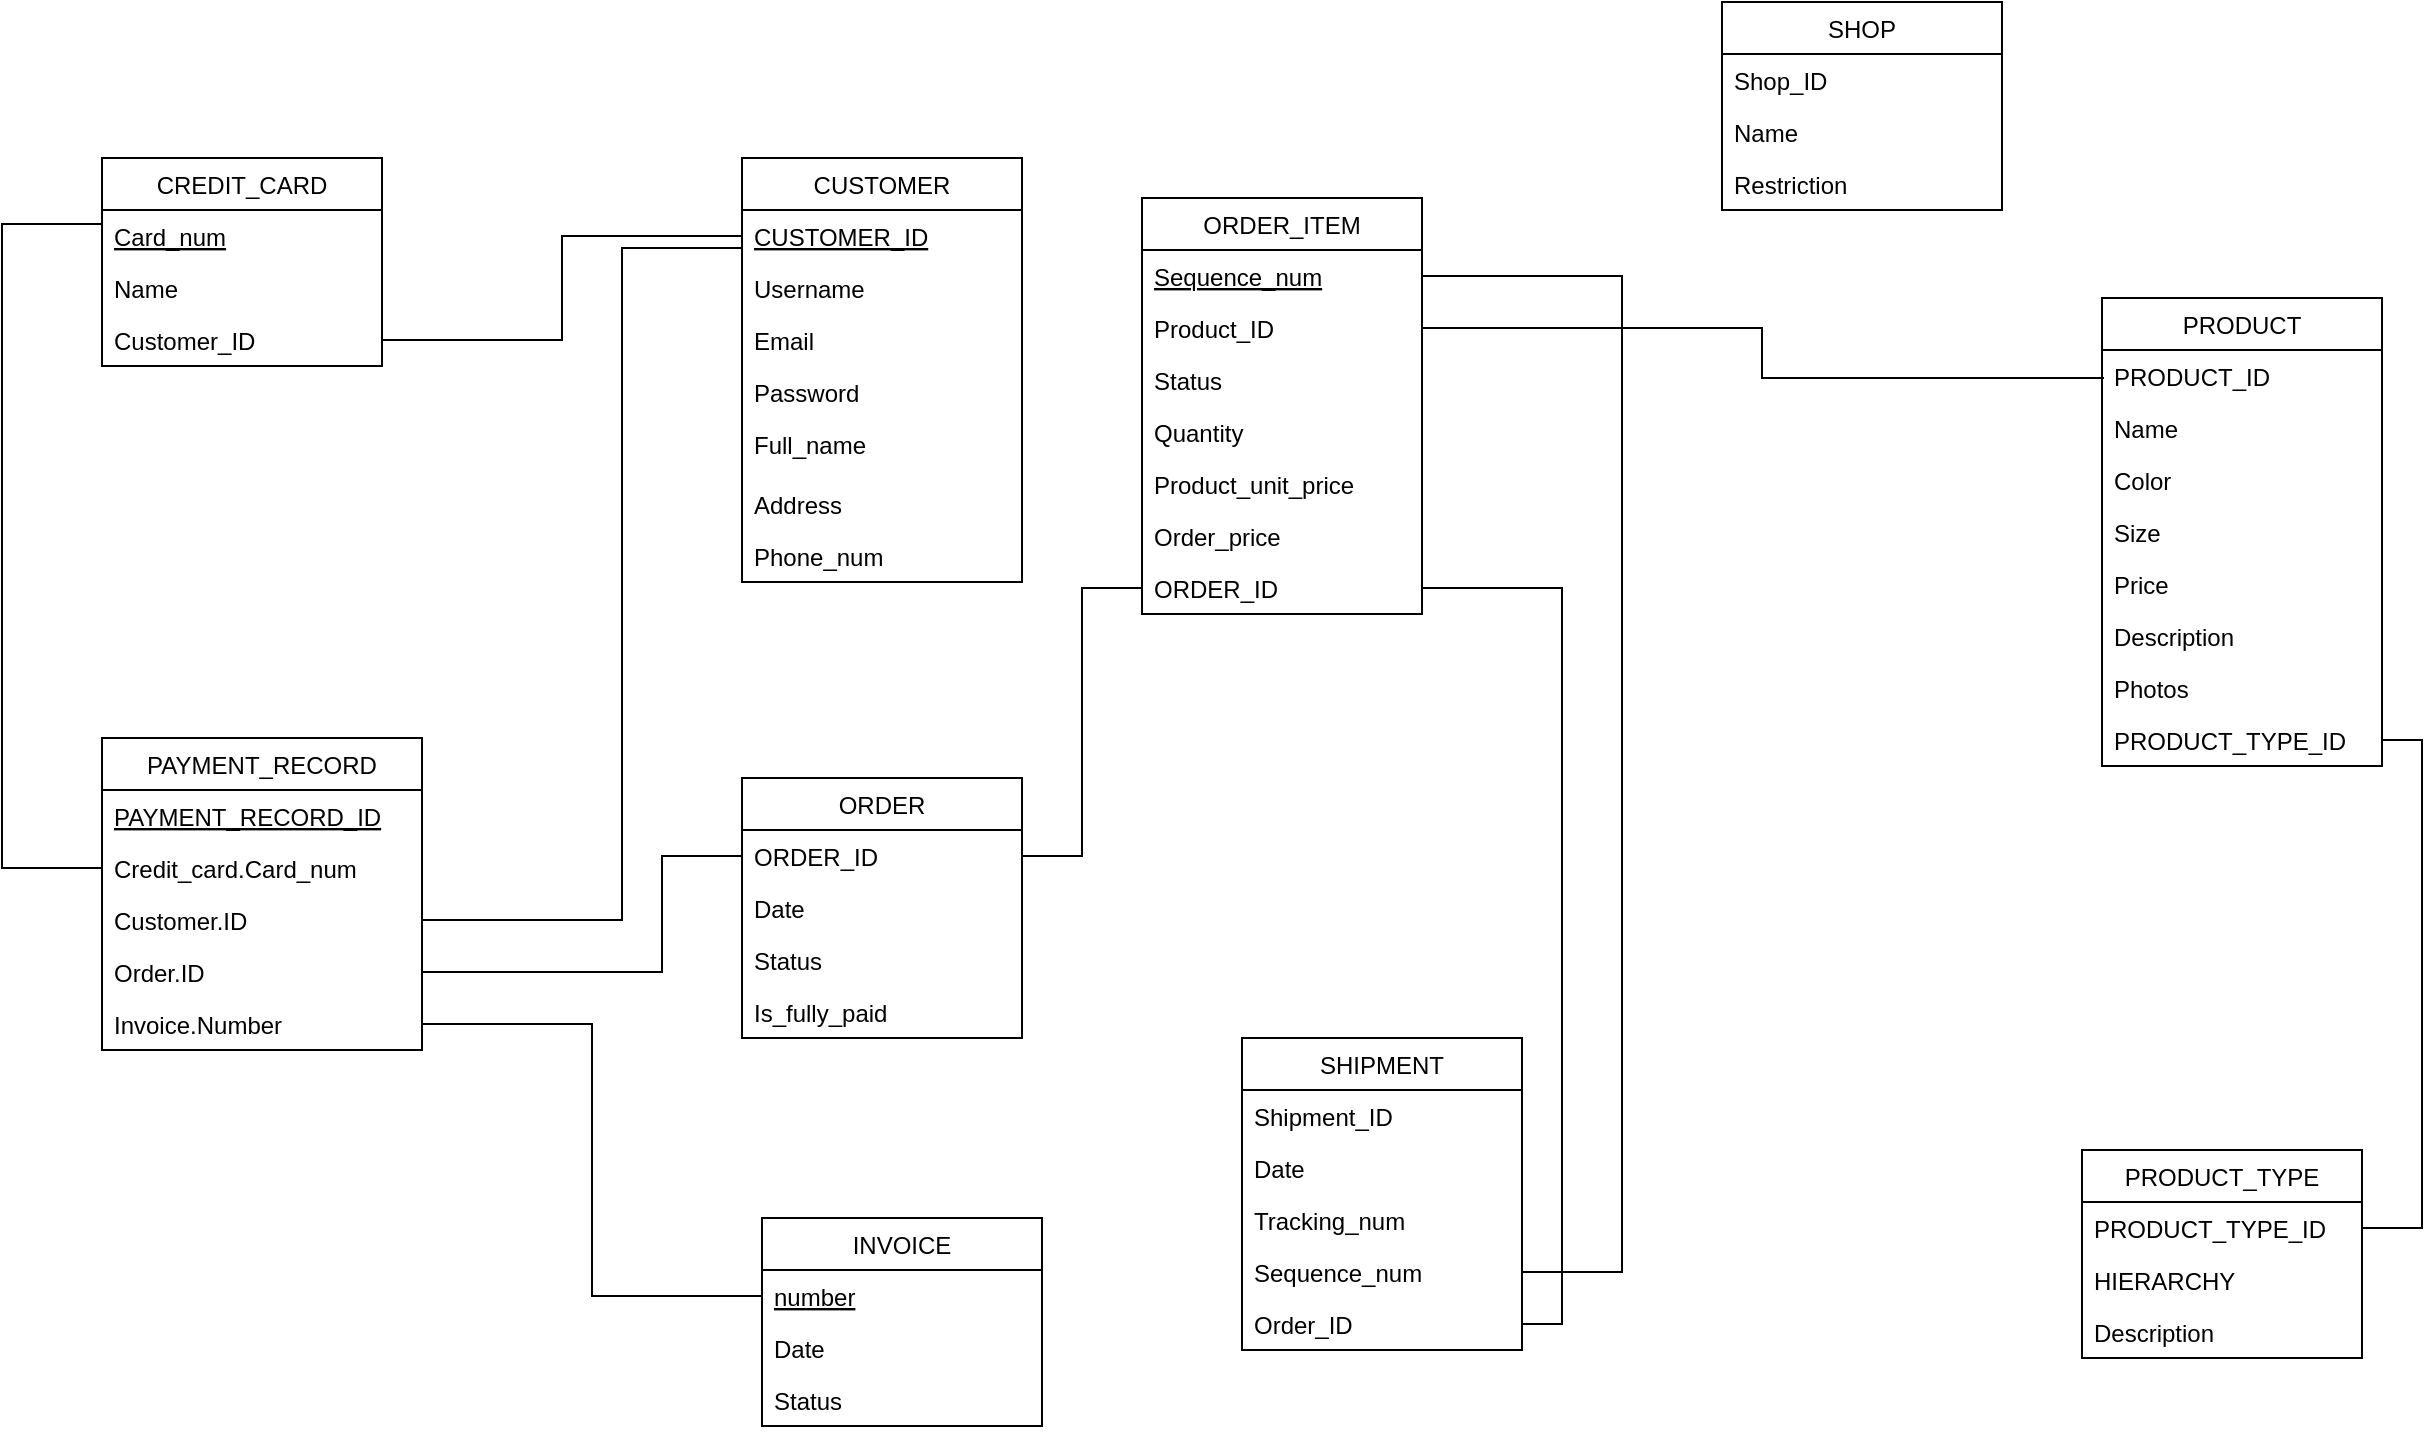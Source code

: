 <mxfile version="14.9.6" type="device"><diagram name="Page-1" id="8378b5f6-a2b2-b727-a746-972ab9d02e00"><mxGraphModel dx="4313.5" dy="1480" grid="1" gridSize="10" guides="1" tooltips="1" connect="0" arrows="1" fold="1" page="1" pageScale="1.5" pageWidth="1169" pageHeight="827" background="none" math="0" shadow="0"><root><mxCell id="0"/><mxCell id="1" parent="0"/><mxCell id="F2ACdpXKExIxGnAa3JJi-279" value="CREDIT_CARD" style="swimlane;fontStyle=0;childLayout=stackLayout;horizontal=1;startSize=26;fillColor=none;horizontalStack=0;resizeParent=1;resizeParentMax=0;resizeLast=0;collapsible=1;marginBottom=0;" vertex="1" parent="1"><mxGeometry x="-40" y="638" width="140" height="104" as="geometry"/></mxCell><mxCell id="F2ACdpXKExIxGnAa3JJi-280" value="Card_num" style="text;strokeColor=none;fillColor=none;align=left;verticalAlign=top;spacingLeft=4;spacingRight=4;overflow=hidden;rotatable=0;points=[[0,0.5],[1,0.5]];portConstraint=eastwest;fontStyle=4" vertex="1" parent="F2ACdpXKExIxGnAa3JJi-279"><mxGeometry y="26" width="140" height="26" as="geometry"/></mxCell><mxCell id="F2ACdpXKExIxGnAa3JJi-281" value="Name" style="text;strokeColor=none;fillColor=none;align=left;verticalAlign=top;spacingLeft=4;spacingRight=4;overflow=hidden;rotatable=0;points=[[0,0.5],[1,0.5]];portConstraint=eastwest;" vertex="1" parent="F2ACdpXKExIxGnAa3JJi-279"><mxGeometry y="52" width="140" height="26" as="geometry"/></mxCell><mxCell id="F2ACdpXKExIxGnAa3JJi-282" value="Customer_ID" style="text;strokeColor=none;fillColor=none;align=left;verticalAlign=top;spacingLeft=4;spacingRight=4;overflow=hidden;rotatable=0;points=[[0,0.5],[1,0.5]];portConstraint=eastwest;" vertex="1" parent="F2ACdpXKExIxGnAa3JJi-279"><mxGeometry y="78" width="140" height="26" as="geometry"/></mxCell><mxCell id="F2ACdpXKExIxGnAa3JJi-283" value="CUSTOMER" style="swimlane;fontStyle=0;childLayout=stackLayout;horizontal=1;startSize=26;fillColor=none;horizontalStack=0;resizeParent=1;resizeParentMax=0;resizeLast=0;collapsible=1;marginBottom=0;" vertex="1" parent="1"><mxGeometry x="280" y="638" width="140" height="212" as="geometry"/></mxCell><mxCell id="F2ACdpXKExIxGnAa3JJi-284" value="CUSTOMER_ID" style="text;strokeColor=none;fillColor=none;align=left;verticalAlign=top;spacingLeft=4;spacingRight=4;overflow=hidden;rotatable=0;points=[[0,0.5],[1,0.5]];portConstraint=eastwest;fontStyle=4" vertex="1" parent="F2ACdpXKExIxGnAa3JJi-283"><mxGeometry y="26" width="140" height="26" as="geometry"/></mxCell><mxCell id="F2ACdpXKExIxGnAa3JJi-285" value="Username" style="text;strokeColor=none;fillColor=none;align=left;verticalAlign=top;spacingLeft=4;spacingRight=4;overflow=hidden;rotatable=0;points=[[0,0.5],[1,0.5]];portConstraint=eastwest;" vertex="1" parent="F2ACdpXKExIxGnAa3JJi-283"><mxGeometry y="52" width="140" height="26" as="geometry"/></mxCell><mxCell id="F2ACdpXKExIxGnAa3JJi-286" value="Email" style="text;strokeColor=none;fillColor=none;align=left;verticalAlign=top;spacingLeft=4;spacingRight=4;overflow=hidden;rotatable=0;points=[[0,0.5],[1,0.5]];portConstraint=eastwest;" vertex="1" parent="F2ACdpXKExIxGnAa3JJi-283"><mxGeometry y="78" width="140" height="26" as="geometry"/></mxCell><mxCell id="F2ACdpXKExIxGnAa3JJi-287" value="Password&#10;" style="text;strokeColor=none;fillColor=none;align=left;verticalAlign=top;spacingLeft=4;spacingRight=4;overflow=hidden;rotatable=0;points=[[0,0.5],[1,0.5]];portConstraint=eastwest;" vertex="1" parent="F2ACdpXKExIxGnAa3JJi-283"><mxGeometry y="104" width="140" height="26" as="geometry"/></mxCell><mxCell id="F2ACdpXKExIxGnAa3JJi-288" value="Full_name" style="text;strokeColor=none;fillColor=none;align=left;verticalAlign=top;spacingLeft=4;spacingRight=4;overflow=hidden;rotatable=0;points=[[0,0.5],[1,0.5]];portConstraint=eastwest;" vertex="1" parent="F2ACdpXKExIxGnAa3JJi-283"><mxGeometry y="130" width="140" height="30" as="geometry"/></mxCell><mxCell id="F2ACdpXKExIxGnAa3JJi-289" value="Address" style="text;strokeColor=none;fillColor=none;align=left;verticalAlign=top;spacingLeft=4;spacingRight=4;overflow=hidden;rotatable=0;points=[[0,0.5],[1,0.5]];portConstraint=eastwest;" vertex="1" parent="F2ACdpXKExIxGnAa3JJi-283"><mxGeometry y="160" width="140" height="26" as="geometry"/></mxCell><mxCell id="F2ACdpXKExIxGnAa3JJi-290" value="Phone_num" style="text;strokeColor=none;fillColor=none;align=left;verticalAlign=top;spacingLeft=4;spacingRight=4;overflow=hidden;rotatable=0;points=[[0,0.5],[1,0.5]];portConstraint=eastwest;" vertex="1" parent="F2ACdpXKExIxGnAa3JJi-283"><mxGeometry y="186" width="140" height="26" as="geometry"/></mxCell><mxCell id="F2ACdpXKExIxGnAa3JJi-291" value="PAYMENT_RECORD" style="swimlane;fontStyle=0;childLayout=stackLayout;horizontal=1;startSize=26;fillColor=none;horizontalStack=0;resizeParent=1;resizeParentMax=0;resizeLast=0;collapsible=1;marginBottom=0;" vertex="1" parent="1"><mxGeometry x="-40" y="928" width="160" height="156" as="geometry"/></mxCell><mxCell id="F2ACdpXKExIxGnAa3JJi-292" value="PAYMENT_RECORD_ID" style="text;strokeColor=none;fillColor=none;align=left;verticalAlign=top;spacingLeft=4;spacingRight=4;overflow=hidden;rotatable=0;points=[[0,0.5],[1,0.5]];portConstraint=eastwest;fontStyle=4" vertex="1" parent="F2ACdpXKExIxGnAa3JJi-291"><mxGeometry y="26" width="160" height="26" as="geometry"/></mxCell><mxCell id="F2ACdpXKExIxGnAa3JJi-293" value="Credit_card.Card_num" style="text;strokeColor=none;fillColor=none;align=left;verticalAlign=top;spacingLeft=4;spacingRight=4;overflow=hidden;rotatable=0;points=[[0,0.5],[1,0.5]];portConstraint=eastwest;" vertex="1" parent="F2ACdpXKExIxGnAa3JJi-291"><mxGeometry y="52" width="160" height="26" as="geometry"/></mxCell><mxCell id="F2ACdpXKExIxGnAa3JJi-294" value="Customer.ID" style="text;strokeColor=none;fillColor=none;align=left;verticalAlign=top;spacingLeft=4;spacingRight=4;overflow=hidden;rotatable=0;points=[[0,0.5],[1,0.5]];portConstraint=eastwest;" vertex="1" parent="F2ACdpXKExIxGnAa3JJi-291"><mxGeometry y="78" width="160" height="26" as="geometry"/></mxCell><mxCell id="F2ACdpXKExIxGnAa3JJi-295" value="Order.ID" style="text;strokeColor=none;fillColor=none;align=left;verticalAlign=top;spacingLeft=4;spacingRight=4;overflow=hidden;rotatable=0;points=[[0,0.5],[1,0.5]];portConstraint=eastwest;" vertex="1" parent="F2ACdpXKExIxGnAa3JJi-291"><mxGeometry y="104" width="160" height="26" as="geometry"/></mxCell><mxCell id="F2ACdpXKExIxGnAa3JJi-296" value="Invoice.Number" style="text;strokeColor=none;fillColor=none;align=left;verticalAlign=top;spacingLeft=4;spacingRight=4;overflow=hidden;rotatable=0;points=[[0,0.5],[1,0.5]];portConstraint=eastwest;" vertex="1" parent="F2ACdpXKExIxGnAa3JJi-291"><mxGeometry y="130" width="160" height="26" as="geometry"/></mxCell><mxCell id="F2ACdpXKExIxGnAa3JJi-297" value="ORDER" style="swimlane;fontStyle=0;childLayout=stackLayout;horizontal=1;startSize=26;fillColor=none;horizontalStack=0;resizeParent=1;resizeParentMax=0;resizeLast=0;collapsible=1;marginBottom=0;" vertex="1" parent="1"><mxGeometry x="280" y="948" width="140" height="130" as="geometry"/></mxCell><mxCell id="F2ACdpXKExIxGnAa3JJi-298" value="ORDER_ID" style="text;strokeColor=none;fillColor=none;align=left;verticalAlign=top;spacingLeft=4;spacingRight=4;overflow=hidden;rotatable=0;points=[[0,0.5],[1,0.5]];portConstraint=eastwest;" vertex="1" parent="F2ACdpXKExIxGnAa3JJi-297"><mxGeometry y="26" width="140" height="26" as="geometry"/></mxCell><mxCell id="F2ACdpXKExIxGnAa3JJi-299" value="Date" style="text;strokeColor=none;fillColor=none;align=left;verticalAlign=top;spacingLeft=4;spacingRight=4;overflow=hidden;rotatable=0;points=[[0,0.5],[1,0.5]];portConstraint=eastwest;" vertex="1" parent="F2ACdpXKExIxGnAa3JJi-297"><mxGeometry y="52" width="140" height="26" as="geometry"/></mxCell><mxCell id="F2ACdpXKExIxGnAa3JJi-300" value="Status" style="text;strokeColor=none;fillColor=none;align=left;verticalAlign=top;spacingLeft=4;spacingRight=4;overflow=hidden;rotatable=0;points=[[0,0.5],[1,0.5]];portConstraint=eastwest;" vertex="1" parent="F2ACdpXKExIxGnAa3JJi-297"><mxGeometry y="78" width="140" height="26" as="geometry"/></mxCell><mxCell id="F2ACdpXKExIxGnAa3JJi-301" value="Is_fully_paid" style="text;strokeColor=none;fillColor=none;align=left;verticalAlign=top;spacingLeft=4;spacingRight=4;overflow=hidden;rotatable=0;points=[[0,0.5],[1,0.5]];portConstraint=eastwest;" vertex="1" parent="F2ACdpXKExIxGnAa3JJi-297"><mxGeometry y="104" width="140" height="26" as="geometry"/></mxCell><mxCell id="F2ACdpXKExIxGnAa3JJi-302" value="INVOICE" style="swimlane;fontStyle=0;childLayout=stackLayout;horizontal=1;startSize=26;fillColor=none;horizontalStack=0;resizeParent=1;resizeParentMax=0;resizeLast=0;collapsible=1;marginBottom=0;" vertex="1" parent="1"><mxGeometry x="290" y="1168" width="140" height="104" as="geometry"/></mxCell><mxCell id="F2ACdpXKExIxGnAa3JJi-303" value="number" style="text;strokeColor=none;fillColor=none;align=left;verticalAlign=top;spacingLeft=4;spacingRight=4;overflow=hidden;rotatable=0;points=[[0,0.5],[1,0.5]];portConstraint=eastwest;fontStyle=4" vertex="1" parent="F2ACdpXKExIxGnAa3JJi-302"><mxGeometry y="26" width="140" height="26" as="geometry"/></mxCell><mxCell id="F2ACdpXKExIxGnAa3JJi-304" value="Date" style="text;strokeColor=none;fillColor=none;align=left;verticalAlign=top;spacingLeft=4;spacingRight=4;overflow=hidden;rotatable=0;points=[[0,0.5],[1,0.5]];portConstraint=eastwest;" vertex="1" parent="F2ACdpXKExIxGnAa3JJi-302"><mxGeometry y="52" width="140" height="26" as="geometry"/></mxCell><mxCell id="F2ACdpXKExIxGnAa3JJi-305" value="Status" style="text;strokeColor=none;fillColor=none;align=left;verticalAlign=top;spacingLeft=4;spacingRight=4;overflow=hidden;rotatable=0;points=[[0,0.5],[1,0.5]];portConstraint=eastwest;" vertex="1" parent="F2ACdpXKExIxGnAa3JJi-302"><mxGeometry y="78" width="140" height="26" as="geometry"/></mxCell><mxCell id="F2ACdpXKExIxGnAa3JJi-306" value="SHIPMENT" style="swimlane;fontStyle=0;childLayout=stackLayout;horizontal=1;startSize=26;fillColor=none;horizontalStack=0;resizeParent=1;resizeParentMax=0;resizeLast=0;collapsible=1;marginBottom=0;" vertex="1" parent="1"><mxGeometry x="530" y="1078" width="140" height="156" as="geometry"/></mxCell><mxCell id="F2ACdpXKExIxGnAa3JJi-307" value="Shipment_ID" style="text;strokeColor=none;fillColor=none;align=left;verticalAlign=top;spacingLeft=4;spacingRight=4;overflow=hidden;rotatable=0;points=[[0,0.5],[1,0.5]];portConstraint=eastwest;" vertex="1" parent="F2ACdpXKExIxGnAa3JJi-306"><mxGeometry y="26" width="140" height="26" as="geometry"/></mxCell><mxCell id="F2ACdpXKExIxGnAa3JJi-308" value="Date" style="text;strokeColor=none;fillColor=none;align=left;verticalAlign=top;spacingLeft=4;spacingRight=4;overflow=hidden;rotatable=0;points=[[0,0.5],[1,0.5]];portConstraint=eastwest;" vertex="1" parent="F2ACdpXKExIxGnAa3JJi-306"><mxGeometry y="52" width="140" height="26" as="geometry"/></mxCell><mxCell id="F2ACdpXKExIxGnAa3JJi-309" value="Tracking_num" style="text;strokeColor=none;fillColor=none;align=left;verticalAlign=top;spacingLeft=4;spacingRight=4;overflow=hidden;rotatable=0;points=[[0,0.5],[1,0.5]];portConstraint=eastwest;" vertex="1" parent="F2ACdpXKExIxGnAa3JJi-306"><mxGeometry y="78" width="140" height="26" as="geometry"/></mxCell><mxCell id="F2ACdpXKExIxGnAa3JJi-310" value="Sequence_num" style="text;strokeColor=none;fillColor=none;align=left;verticalAlign=top;spacingLeft=4;spacingRight=4;overflow=hidden;rotatable=0;points=[[0,0.5],[1,0.5]];portConstraint=eastwest;" vertex="1" parent="F2ACdpXKExIxGnAa3JJi-306"><mxGeometry y="104" width="140" height="26" as="geometry"/></mxCell><mxCell id="F2ACdpXKExIxGnAa3JJi-311" value="Order_ID" style="text;strokeColor=none;fillColor=none;align=left;verticalAlign=top;spacingLeft=4;spacingRight=4;overflow=hidden;rotatable=0;points=[[0,0.5],[1,0.5]];portConstraint=eastwest;" vertex="1" parent="F2ACdpXKExIxGnAa3JJi-306"><mxGeometry y="130" width="140" height="26" as="geometry"/></mxCell><mxCell id="F2ACdpXKExIxGnAa3JJi-312" value="ORDER_ITEM" style="swimlane;fontStyle=0;childLayout=stackLayout;horizontal=1;startSize=26;fillColor=none;horizontalStack=0;resizeParent=1;resizeParentMax=0;resizeLast=0;collapsible=1;marginBottom=0;" vertex="1" parent="1"><mxGeometry x="480" y="658" width="140" height="208" as="geometry"/></mxCell><mxCell id="F2ACdpXKExIxGnAa3JJi-313" value="Sequence_num" style="text;strokeColor=none;fillColor=none;align=left;verticalAlign=top;spacingLeft=4;spacingRight=4;overflow=hidden;rotatable=0;points=[[0,0.5],[1,0.5]];portConstraint=eastwest;fontStyle=4" vertex="1" parent="F2ACdpXKExIxGnAa3JJi-312"><mxGeometry y="26" width="140" height="26" as="geometry"/></mxCell><mxCell id="F2ACdpXKExIxGnAa3JJi-314" value="Product_ID" style="text;strokeColor=none;fillColor=none;align=left;verticalAlign=top;spacingLeft=4;spacingRight=4;overflow=hidden;rotatable=0;points=[[0,0.5],[1,0.5]];portConstraint=eastwest;" vertex="1" parent="F2ACdpXKExIxGnAa3JJi-312"><mxGeometry y="52" width="140" height="26" as="geometry"/></mxCell><mxCell id="F2ACdpXKExIxGnAa3JJi-315" value="Status" style="text;strokeColor=none;fillColor=none;align=left;verticalAlign=top;spacingLeft=4;spacingRight=4;overflow=hidden;rotatable=0;points=[[0,0.5],[1,0.5]];portConstraint=eastwest;" vertex="1" parent="F2ACdpXKExIxGnAa3JJi-312"><mxGeometry y="78" width="140" height="26" as="geometry"/></mxCell><mxCell id="F2ACdpXKExIxGnAa3JJi-316" value="Quantity" style="text;strokeColor=none;fillColor=none;align=left;verticalAlign=top;spacingLeft=4;spacingRight=4;overflow=hidden;rotatable=0;points=[[0,0.5],[1,0.5]];portConstraint=eastwest;" vertex="1" parent="F2ACdpXKExIxGnAa3JJi-312"><mxGeometry y="104" width="140" height="26" as="geometry"/></mxCell><mxCell id="F2ACdpXKExIxGnAa3JJi-317" value="Product_unit_price" style="text;strokeColor=none;fillColor=none;align=left;verticalAlign=top;spacingLeft=4;spacingRight=4;overflow=hidden;rotatable=0;points=[[0,0.5],[1,0.5]];portConstraint=eastwest;" vertex="1" parent="F2ACdpXKExIxGnAa3JJi-312"><mxGeometry y="130" width="140" height="26" as="geometry"/></mxCell><mxCell id="F2ACdpXKExIxGnAa3JJi-318" value="Order_price" style="text;strokeColor=none;fillColor=none;align=left;verticalAlign=top;spacingLeft=4;spacingRight=4;overflow=hidden;rotatable=0;points=[[0,0.5],[1,0.5]];portConstraint=eastwest;" vertex="1" parent="F2ACdpXKExIxGnAa3JJi-312"><mxGeometry y="156" width="140" height="26" as="geometry"/></mxCell><mxCell id="F2ACdpXKExIxGnAa3JJi-319" value="ORDER_ID" style="text;strokeColor=none;fillColor=none;align=left;verticalAlign=top;spacingLeft=4;spacingRight=4;overflow=hidden;rotatable=0;points=[[0,0.5],[1,0.5]];portConstraint=eastwest;" vertex="1" parent="F2ACdpXKExIxGnAa3JJi-312"><mxGeometry y="182" width="140" height="26" as="geometry"/></mxCell><mxCell id="F2ACdpXKExIxGnAa3JJi-320" value="SHOP" style="swimlane;fontStyle=0;childLayout=stackLayout;horizontal=1;startSize=26;fillColor=none;horizontalStack=0;resizeParent=1;resizeParentMax=0;resizeLast=0;collapsible=1;marginBottom=0;" vertex="1" parent="1"><mxGeometry x="770" y="560" width="140" height="104" as="geometry"/></mxCell><mxCell id="F2ACdpXKExIxGnAa3JJi-321" value="Shop_ID" style="text;strokeColor=none;fillColor=none;align=left;verticalAlign=top;spacingLeft=4;spacingRight=4;overflow=hidden;rotatable=0;points=[[0,0.5],[1,0.5]];portConstraint=eastwest;" vertex="1" parent="F2ACdpXKExIxGnAa3JJi-320"><mxGeometry y="26" width="140" height="26" as="geometry"/></mxCell><mxCell id="F2ACdpXKExIxGnAa3JJi-322" value="Name" style="text;strokeColor=none;fillColor=none;align=left;verticalAlign=top;spacingLeft=4;spacingRight=4;overflow=hidden;rotatable=0;points=[[0,0.5],[1,0.5]];portConstraint=eastwest;" vertex="1" parent="F2ACdpXKExIxGnAa3JJi-320"><mxGeometry y="52" width="140" height="26" as="geometry"/></mxCell><mxCell id="F2ACdpXKExIxGnAa3JJi-323" value="Restriction" style="text;strokeColor=none;fillColor=none;align=left;verticalAlign=top;spacingLeft=4;spacingRight=4;overflow=hidden;rotatable=0;points=[[0,0.5],[1,0.5]];portConstraint=eastwest;" vertex="1" parent="F2ACdpXKExIxGnAa3JJi-320"><mxGeometry y="78" width="140" height="26" as="geometry"/></mxCell><mxCell id="F2ACdpXKExIxGnAa3JJi-324" value="PRODUCT" style="swimlane;fontStyle=0;childLayout=stackLayout;horizontal=1;startSize=26;fillColor=none;horizontalStack=0;resizeParent=1;resizeParentMax=0;resizeLast=0;collapsible=1;marginBottom=0;" vertex="1" parent="1"><mxGeometry x="960" y="708" width="140" height="234" as="geometry"/></mxCell><mxCell id="F2ACdpXKExIxGnAa3JJi-325" value="PRODUCT_ID&#10;&#10;" style="text;strokeColor=none;fillColor=none;align=left;verticalAlign=top;spacingLeft=4;spacingRight=4;overflow=hidden;rotatable=0;points=[[0,0.5],[1,0.5]];portConstraint=eastwest;" vertex="1" parent="F2ACdpXKExIxGnAa3JJi-324"><mxGeometry y="26" width="140" height="26" as="geometry"/></mxCell><mxCell id="F2ACdpXKExIxGnAa3JJi-326" value="Name" style="text;strokeColor=none;fillColor=none;align=left;verticalAlign=top;spacingLeft=4;spacingRight=4;overflow=hidden;rotatable=0;points=[[0,0.5],[1,0.5]];portConstraint=eastwest;" vertex="1" parent="F2ACdpXKExIxGnAa3JJi-324"><mxGeometry y="52" width="140" height="26" as="geometry"/></mxCell><mxCell id="F2ACdpXKExIxGnAa3JJi-327" value="Color" style="text;strokeColor=none;fillColor=none;align=left;verticalAlign=top;spacingLeft=4;spacingRight=4;overflow=hidden;rotatable=0;points=[[0,0.5],[1,0.5]];portConstraint=eastwest;" vertex="1" parent="F2ACdpXKExIxGnAa3JJi-324"><mxGeometry y="78" width="140" height="26" as="geometry"/></mxCell><mxCell id="F2ACdpXKExIxGnAa3JJi-328" value="Size" style="text;strokeColor=none;fillColor=none;align=left;verticalAlign=top;spacingLeft=4;spacingRight=4;overflow=hidden;rotatable=0;points=[[0,0.5],[1,0.5]];portConstraint=eastwest;" vertex="1" parent="F2ACdpXKExIxGnAa3JJi-324"><mxGeometry y="104" width="140" height="26" as="geometry"/></mxCell><mxCell id="F2ACdpXKExIxGnAa3JJi-329" value="Price" style="text;strokeColor=none;fillColor=none;align=left;verticalAlign=top;spacingLeft=4;spacingRight=4;overflow=hidden;rotatable=0;points=[[0,0.5],[1,0.5]];portConstraint=eastwest;" vertex="1" parent="F2ACdpXKExIxGnAa3JJi-324"><mxGeometry y="130" width="140" height="26" as="geometry"/></mxCell><mxCell id="F2ACdpXKExIxGnAa3JJi-330" value="Description" style="text;strokeColor=none;fillColor=none;align=left;verticalAlign=top;spacingLeft=4;spacingRight=4;overflow=hidden;rotatable=0;points=[[0,0.5],[1,0.5]];portConstraint=eastwest;" vertex="1" parent="F2ACdpXKExIxGnAa3JJi-324"><mxGeometry y="156" width="140" height="26" as="geometry"/></mxCell><mxCell id="F2ACdpXKExIxGnAa3JJi-331" value="Photos" style="text;strokeColor=none;fillColor=none;align=left;verticalAlign=top;spacingLeft=4;spacingRight=4;overflow=hidden;rotatable=0;points=[[0,0.5],[1,0.5]];portConstraint=eastwest;" vertex="1" parent="F2ACdpXKExIxGnAa3JJi-324"><mxGeometry y="182" width="140" height="26" as="geometry"/></mxCell><mxCell id="F2ACdpXKExIxGnAa3JJi-332" value="PRODUCT_TYPE_ID" style="text;strokeColor=none;fillColor=none;align=left;verticalAlign=top;spacingLeft=4;spacingRight=4;overflow=hidden;rotatable=0;points=[[0,0.5],[1,0.5]];portConstraint=eastwest;" vertex="1" parent="F2ACdpXKExIxGnAa3JJi-324"><mxGeometry y="208" width="140" height="26" as="geometry"/></mxCell><mxCell id="F2ACdpXKExIxGnAa3JJi-333" value="PRODUCT_TYPE" style="swimlane;fontStyle=0;childLayout=stackLayout;horizontal=1;startSize=26;fillColor=none;horizontalStack=0;resizeParent=1;resizeParentMax=0;resizeLast=0;collapsible=1;marginBottom=0;" vertex="1" parent="1"><mxGeometry x="950" y="1134" width="140" height="104" as="geometry"/></mxCell><mxCell id="F2ACdpXKExIxGnAa3JJi-334" value="PRODUCT_TYPE_ID" style="text;strokeColor=none;fillColor=none;align=left;verticalAlign=top;spacingLeft=4;spacingRight=4;overflow=hidden;rotatable=0;points=[[0,0.5],[1,0.5]];portConstraint=eastwest;" vertex="1" parent="F2ACdpXKExIxGnAa3JJi-333"><mxGeometry y="26" width="140" height="26" as="geometry"/></mxCell><mxCell id="F2ACdpXKExIxGnAa3JJi-335" value="HIERARCHY" style="text;strokeColor=none;fillColor=none;align=left;verticalAlign=top;spacingLeft=4;spacingRight=4;overflow=hidden;rotatable=0;points=[[0,0.5],[1,0.5]];portConstraint=eastwest;" vertex="1" parent="F2ACdpXKExIxGnAa3JJi-333"><mxGeometry y="52" width="140" height="26" as="geometry"/></mxCell><mxCell id="F2ACdpXKExIxGnAa3JJi-336" value="Description" style="text;strokeColor=none;fillColor=none;align=left;verticalAlign=top;spacingLeft=4;spacingRight=4;overflow=hidden;rotatable=0;points=[[0,0.5],[1,0.5]];portConstraint=eastwest;" vertex="1" parent="F2ACdpXKExIxGnAa3JJi-333"><mxGeometry y="78" width="140" height="26" as="geometry"/></mxCell><mxCell id="F2ACdpXKExIxGnAa3JJi-337" style="edgeStyle=orthogonalEdgeStyle;rounded=0;orthogonalLoop=1;jettySize=auto;html=1;endArrow=none;endFill=0;" edge="1" parent="1" source="F2ACdpXKExIxGnAa3JJi-282" target="F2ACdpXKExIxGnAa3JJi-284"><mxGeometry relative="1" as="geometry"/></mxCell><mxCell id="F2ACdpXKExIxGnAa3JJi-338" style="edgeStyle=orthogonalEdgeStyle;rounded=0;orthogonalLoop=1;jettySize=auto;html=1;entryX=0;entryY=0.269;entryDx=0;entryDy=0;entryPerimeter=0;endArrow=none;endFill=0;" edge="1" parent="1" source="F2ACdpXKExIxGnAa3JJi-293" target="F2ACdpXKExIxGnAa3JJi-280"><mxGeometry relative="1" as="geometry"><Array as="points"><mxPoint x="-90" y="993"/><mxPoint x="-90" y="671"/></Array></mxGeometry></mxCell><mxCell id="F2ACdpXKExIxGnAa3JJi-339" style="edgeStyle=orthogonalEdgeStyle;rounded=0;orthogonalLoop=1;jettySize=auto;html=1;entryX=0;entryY=0.731;entryDx=0;entryDy=0;entryPerimeter=0;endArrow=none;endFill=0;" edge="1" parent="1" source="F2ACdpXKExIxGnAa3JJi-294" target="F2ACdpXKExIxGnAa3JJi-284"><mxGeometry relative="1" as="geometry"><Array as="points"><mxPoint x="220" y="1019"/><mxPoint x="220" y="683"/></Array></mxGeometry></mxCell><mxCell id="F2ACdpXKExIxGnAa3JJi-340" style="edgeStyle=orthogonalEdgeStyle;rounded=0;orthogonalLoop=1;jettySize=auto;html=1;endArrow=none;endFill=0;" edge="1" parent="1" source="F2ACdpXKExIxGnAa3JJi-295" target="F2ACdpXKExIxGnAa3JJi-298"><mxGeometry relative="1" as="geometry"><Array as="points"><mxPoint x="240" y="1045"/><mxPoint x="240" y="987"/></Array></mxGeometry></mxCell><mxCell id="F2ACdpXKExIxGnAa3JJi-341" style="edgeStyle=orthogonalEdgeStyle;rounded=0;orthogonalLoop=1;jettySize=auto;html=1;endArrow=none;endFill=0;" edge="1" parent="1" source="F2ACdpXKExIxGnAa3JJi-296" target="F2ACdpXKExIxGnAa3JJi-303"><mxGeometry relative="1" as="geometry"/></mxCell><mxCell id="F2ACdpXKExIxGnAa3JJi-342" style="edgeStyle=orthogonalEdgeStyle;rounded=0;orthogonalLoop=1;jettySize=auto;html=1;endArrow=none;endFill=0;" edge="1" parent="1" source="F2ACdpXKExIxGnAa3JJi-319" target="F2ACdpXKExIxGnAa3JJi-298"><mxGeometry relative="1" as="geometry"/></mxCell><mxCell id="F2ACdpXKExIxGnAa3JJi-343" style="edgeStyle=orthogonalEdgeStyle;rounded=0;orthogonalLoop=1;jettySize=auto;html=1;entryX=0.007;entryY=0.538;entryDx=0;entryDy=0;entryPerimeter=0;endArrow=none;endFill=0;" edge="1" parent="1" source="F2ACdpXKExIxGnAa3JJi-314" target="F2ACdpXKExIxGnAa3JJi-325"><mxGeometry relative="1" as="geometry"/></mxCell><mxCell id="F2ACdpXKExIxGnAa3JJi-344" style="edgeStyle=orthogonalEdgeStyle;rounded=0;orthogonalLoop=1;jettySize=auto;html=1;endArrow=none;endFill=0;" edge="1" parent="1" source="F2ACdpXKExIxGnAa3JJi-332" target="F2ACdpXKExIxGnAa3JJi-334"><mxGeometry relative="1" as="geometry"><Array as="points"><mxPoint x="1120" y="929"/><mxPoint x="1120" y="1173"/></Array></mxGeometry></mxCell><mxCell id="F2ACdpXKExIxGnAa3JJi-345" style="edgeStyle=orthogonalEdgeStyle;rounded=0;orthogonalLoop=1;jettySize=auto;html=1;exitX=1;exitY=0.5;exitDx=0;exitDy=0;entryX=1;entryY=0.5;entryDx=0;entryDy=0;endArrow=none;endFill=0;" edge="1" parent="1" source="F2ACdpXKExIxGnAa3JJi-310" target="F2ACdpXKExIxGnAa3JJi-313"><mxGeometry relative="1" as="geometry"><Array as="points"><mxPoint x="720" y="1195"/><mxPoint x="720" y="697"/></Array></mxGeometry></mxCell><mxCell id="F2ACdpXKExIxGnAa3JJi-346" style="edgeStyle=orthogonalEdgeStyle;rounded=0;orthogonalLoop=1;jettySize=auto;html=1;exitX=1;exitY=0.5;exitDx=0;exitDy=0;entryX=1;entryY=0.5;entryDx=0;entryDy=0;endArrow=none;endFill=0;" edge="1" parent="1" source="F2ACdpXKExIxGnAa3JJi-311" target="F2ACdpXKExIxGnAa3JJi-319"><mxGeometry relative="1" as="geometry"/></mxCell></root></mxGraphModel></diagram></mxfile>